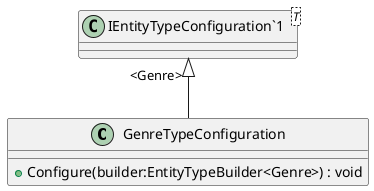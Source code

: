 @startuml
class GenreTypeConfiguration {
    + Configure(builder:EntityTypeBuilder<Genre>) : void
}
class "IEntityTypeConfiguration`1"<T> {
}
"IEntityTypeConfiguration`1" "<Genre>" <|-- GenreTypeConfiguration
@enduml
